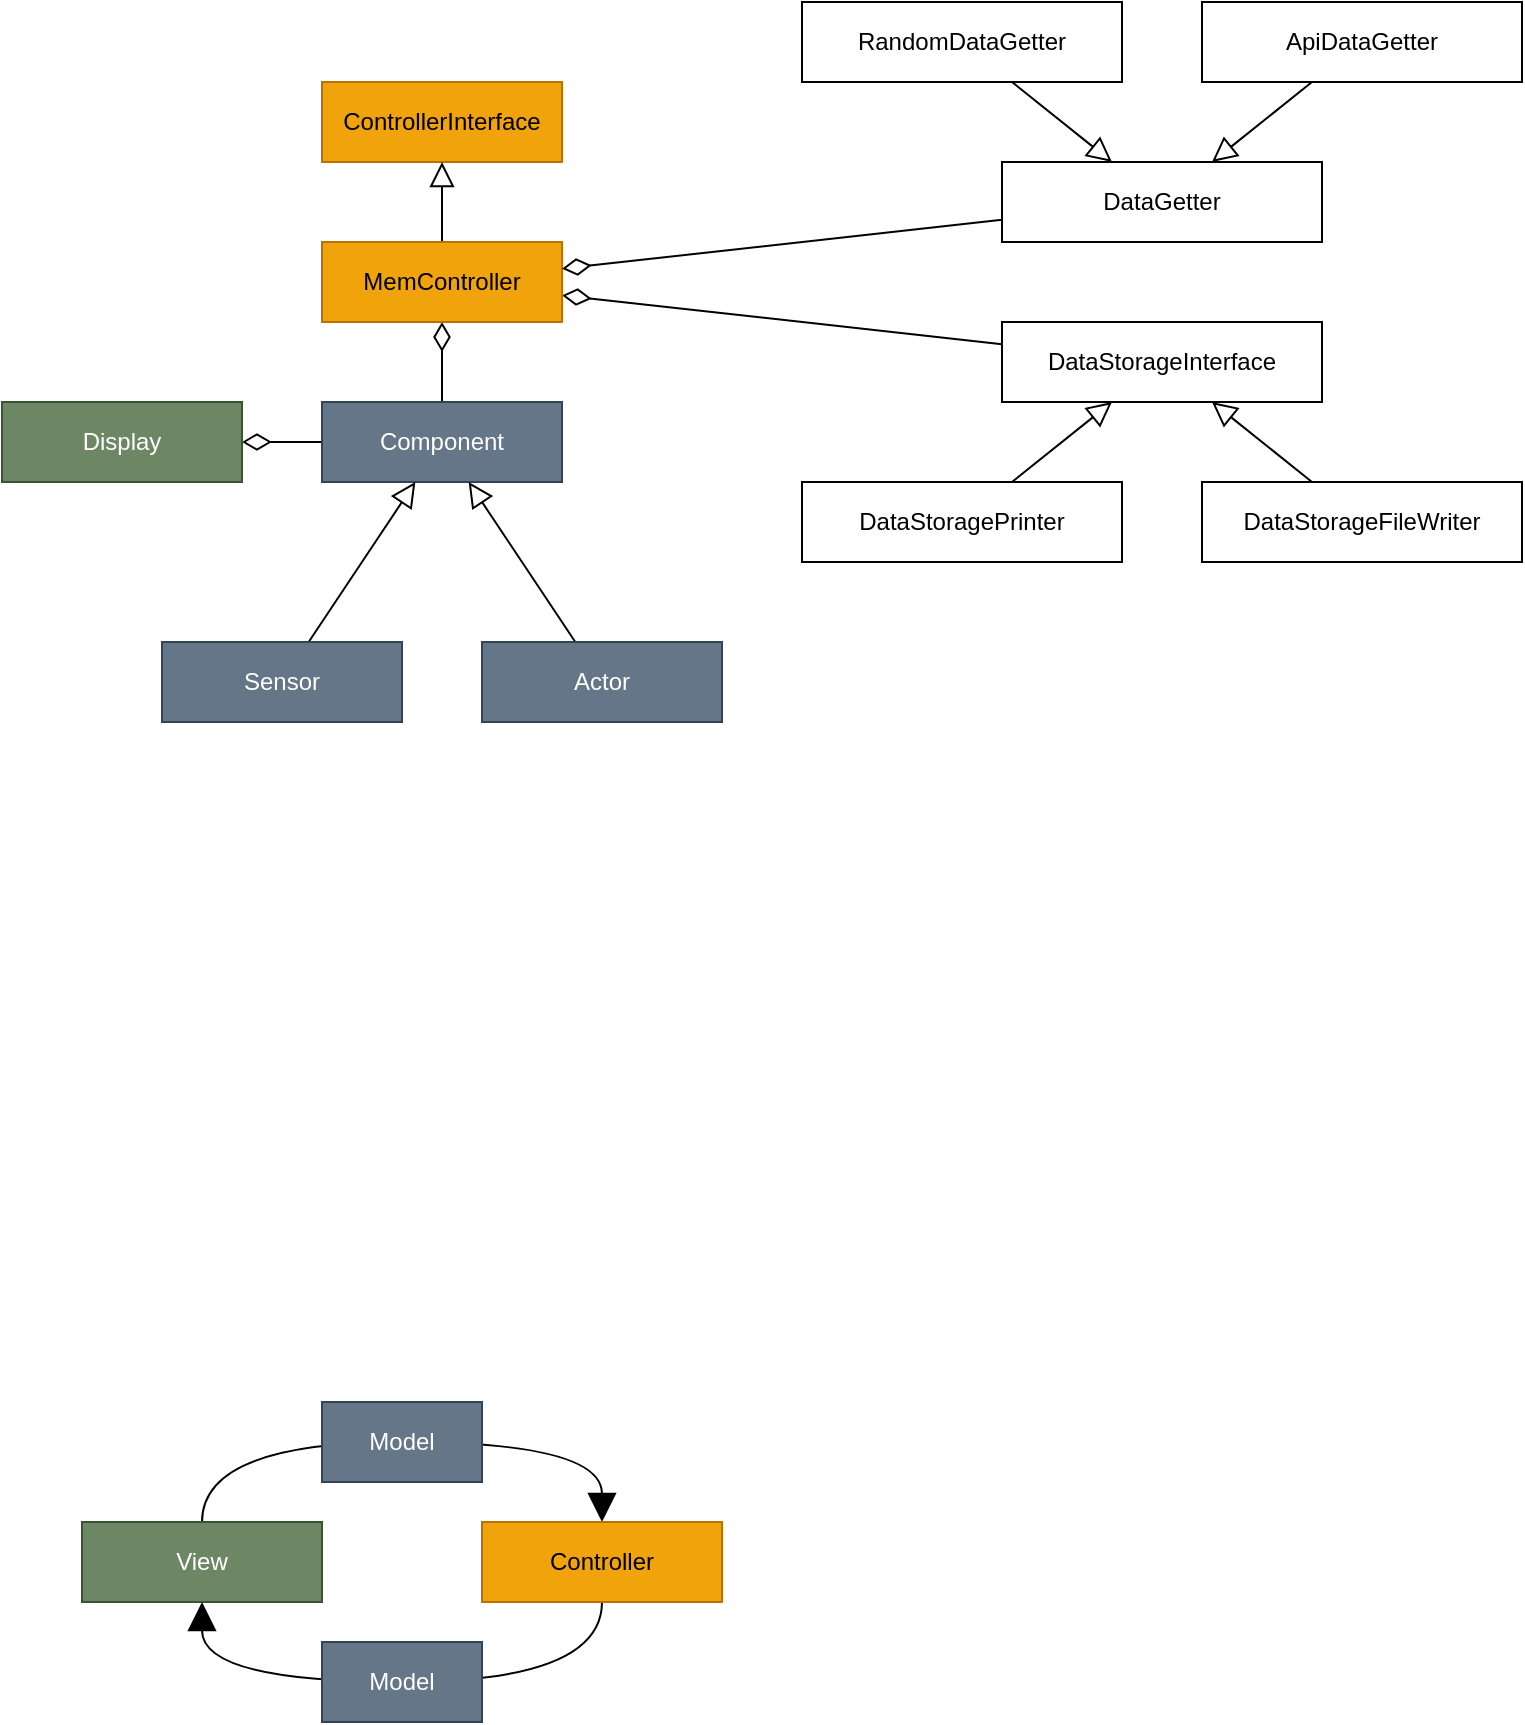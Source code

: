 <mxfile version="16.5.1" type="device"><diagram id="ZqqXaKSoQAQ4tyiVlNk6" name="Seite-1"><mxGraphModel dx="1422" dy="839" grid="1" gridSize="10" guides="1" tooltips="1" connect="1" arrows="1" fold="1" page="1" pageScale="1" pageWidth="827" pageHeight="583" math="0" shadow="0"><root><mxCell id="0"/><mxCell id="1" parent="0"/><mxCell id="LdYg5FuH5A2tPZMhcfDB-20" style="edgeStyle=none;rounded=0;orthogonalLoop=1;jettySize=auto;html=1;endArrow=diamondThin;endFill=0;endSize=12;" parent="1" source="LdYg5FuH5A2tPZMhcfDB-1" target="LdYg5FuH5A2tPZMhcfDB-9" edge="1"><mxGeometry relative="1" as="geometry"/></mxCell><mxCell id="LdYg5FuH5A2tPZMhcfDB-22" style="edgeStyle=none;rounded=0;orthogonalLoop=1;jettySize=auto;html=1;endArrow=diamondThin;endFill=0;startSize=10;endSize=12;strokeWidth=1;" parent="1" source="LdYg5FuH5A2tPZMhcfDB-1" target="LdYg5FuH5A2tPZMhcfDB-8" edge="1"><mxGeometry relative="1" as="geometry"/></mxCell><mxCell id="LdYg5FuH5A2tPZMhcfDB-1" value="Component" style="rounded=0;whiteSpace=wrap;html=1;fillColor=#647687;fontColor=#ffffff;strokeColor=#314354;" parent="1" vertex="1"><mxGeometry x="200" y="240" width="120" height="40" as="geometry"/></mxCell><mxCell id="LdYg5FuH5A2tPZMhcfDB-15" style="edgeStyle=none;rounded=0;orthogonalLoop=1;jettySize=auto;html=1;endArrow=block;endFill=0;endSize=10;" parent="1" source="LdYg5FuH5A2tPZMhcfDB-2" target="LdYg5FuH5A2tPZMhcfDB-1" edge="1"><mxGeometry relative="1" as="geometry"/></mxCell><mxCell id="LdYg5FuH5A2tPZMhcfDB-2" value="Sensor" style="rounded=0;whiteSpace=wrap;html=1;fillColor=#647687;fontColor=#ffffff;strokeColor=#314354;" parent="1" vertex="1"><mxGeometry x="120" y="360" width="120" height="40" as="geometry"/></mxCell><mxCell id="LdYg5FuH5A2tPZMhcfDB-16" style="edgeStyle=none;rounded=0;orthogonalLoop=1;jettySize=auto;html=1;endArrow=block;endFill=0;endSize=10;" parent="1" source="LdYg5FuH5A2tPZMhcfDB-3" target="LdYg5FuH5A2tPZMhcfDB-1" edge="1"><mxGeometry relative="1" as="geometry"/></mxCell><mxCell id="LdYg5FuH5A2tPZMhcfDB-3" value="Actor" style="rounded=0;whiteSpace=wrap;html=1;fillColor=#647687;fontColor=#ffffff;strokeColor=#314354;" parent="1" vertex="1"><mxGeometry x="280" y="360" width="120" height="40" as="geometry"/></mxCell><mxCell id="LdYg5FuH5A2tPZMhcfDB-23" style="edgeStyle=none;rounded=0;orthogonalLoop=1;jettySize=auto;html=1;endArrow=diamondThin;endFill=0;startSize=10;endSize=12;strokeWidth=1;" parent="1" source="LdYg5FuH5A2tPZMhcfDB-4" target="LdYg5FuH5A2tPZMhcfDB-9" edge="1"><mxGeometry relative="1" as="geometry"/></mxCell><mxCell id="LdYg5FuH5A2tPZMhcfDB-4" value="DataStorageInterface" style="rounded=0;whiteSpace=wrap;html=1;fillColor=none;" parent="1" vertex="1"><mxGeometry x="540" y="200" width="160" height="40" as="geometry"/></mxCell><mxCell id="LdYg5FuH5A2tPZMhcfDB-17" style="edgeStyle=none;rounded=0;orthogonalLoop=1;jettySize=auto;html=1;endArrow=block;endFill=0;endSize=10;" parent="1" source="LdYg5FuH5A2tPZMhcfDB-5" target="LdYg5FuH5A2tPZMhcfDB-4" edge="1"><mxGeometry relative="1" as="geometry"/></mxCell><mxCell id="LdYg5FuH5A2tPZMhcfDB-5" value="DataStoragePrinter" style="rounded=0;whiteSpace=wrap;html=1;fillColor=none;" parent="1" vertex="1"><mxGeometry x="440" y="280" width="160" height="40" as="geometry"/></mxCell><mxCell id="LdYg5FuH5A2tPZMhcfDB-18" style="edgeStyle=none;rounded=0;orthogonalLoop=1;jettySize=auto;html=1;endArrow=block;endFill=0;endSize=10;" parent="1" source="LdYg5FuH5A2tPZMhcfDB-6" target="LdYg5FuH5A2tPZMhcfDB-4" edge="1"><mxGeometry relative="1" as="geometry"/></mxCell><mxCell id="LdYg5FuH5A2tPZMhcfDB-6" value="DataStorageFileWriter" style="rounded=0;whiteSpace=wrap;html=1;fillColor=none;" parent="1" vertex="1"><mxGeometry x="640" y="280" width="160" height="40" as="geometry"/></mxCell><mxCell id="LdYg5FuH5A2tPZMhcfDB-7" value="ControllerInterface" style="rounded=0;whiteSpace=wrap;html=1;fillColor=#f0a30a;fontColor=#000000;strokeColor=#BD7000;" parent="1" vertex="1"><mxGeometry x="200" y="80" width="120" height="40" as="geometry"/></mxCell><mxCell id="LdYg5FuH5A2tPZMhcfDB-8" value="Display" style="rounded=0;whiteSpace=wrap;html=1;fillColor=#6d8764;fontColor=#ffffff;strokeColor=#3A5431;" parent="1" vertex="1"><mxGeometry x="40" y="240" width="120" height="40" as="geometry"/></mxCell><mxCell id="LdYg5FuH5A2tPZMhcfDB-19" style="edgeStyle=none;rounded=0;orthogonalLoop=1;jettySize=auto;html=1;endArrow=block;endFill=0;endSize=10;" parent="1" source="LdYg5FuH5A2tPZMhcfDB-9" target="LdYg5FuH5A2tPZMhcfDB-7" edge="1"><mxGeometry relative="1" as="geometry"/></mxCell><mxCell id="LdYg5FuH5A2tPZMhcfDB-9" value="MemController" style="rounded=0;whiteSpace=wrap;html=1;fillColor=#f0a30a;fontColor=#000000;strokeColor=#BD7000;" parent="1" vertex="1"><mxGeometry x="200" y="160" width="120" height="40" as="geometry"/></mxCell><mxCell id="LdYg5FuH5A2tPZMhcfDB-26" style="edgeStyle=orthogonalEdgeStyle;rounded=0;orthogonalLoop=1;jettySize=auto;html=1;endArrow=block;endFill=1;startSize=10;endSize=12;strokeWidth=1;curved=1;" parent="1" source="LdYg5FuH5A2tPZMhcfDB-10" target="LdYg5FuH5A2tPZMhcfDB-13" edge="1"><mxGeometry relative="1" as="geometry"><Array as="points"><mxPoint x="140" y="760"/><mxPoint x="340" y="760"/></Array></mxGeometry></mxCell><mxCell id="LdYg5FuH5A2tPZMhcfDB-10" value="View" style="rounded=0;whiteSpace=wrap;html=1;fillColor=#6d8764;strokeColor=#3A5431;fontColor=#ffffff;" parent="1" vertex="1"><mxGeometry x="80" y="800" width="120" height="40" as="geometry"/></mxCell><mxCell id="LdYg5FuH5A2tPZMhcfDB-27" style="edgeStyle=orthogonalEdgeStyle;curved=1;rounded=0;orthogonalLoop=1;jettySize=auto;html=1;entryX=0.5;entryY=1;entryDx=0;entryDy=0;endArrow=block;endFill=1;startSize=10;endSize=12;strokeWidth=1;" parent="1" source="LdYg5FuH5A2tPZMhcfDB-13" target="LdYg5FuH5A2tPZMhcfDB-10" edge="1"><mxGeometry relative="1" as="geometry"><Array as="points"><mxPoint x="340" y="880"/><mxPoint x="140" y="880"/></Array></mxGeometry></mxCell><mxCell id="LdYg5FuH5A2tPZMhcfDB-13" value="Controller" style="rounded=0;whiteSpace=wrap;html=1;fillColor=#f0a30a;fontColor=#000000;strokeColor=#BD7000;" parent="1" vertex="1"><mxGeometry x="280" y="800" width="120" height="40" as="geometry"/></mxCell><mxCell id="LdYg5FuH5A2tPZMhcfDB-24" value="Model" style="rounded=0;whiteSpace=wrap;html=1;fillColor=#647687;fontColor=#ffffff;strokeColor=#314354;" parent="1" vertex="1"><mxGeometry x="200" y="740" width="80" height="40" as="geometry"/></mxCell><mxCell id="LdYg5FuH5A2tPZMhcfDB-25" value="Model" style="rounded=0;whiteSpace=wrap;html=1;fillColor=#647687;fontColor=#ffffff;strokeColor=#314354;" parent="1" vertex="1"><mxGeometry x="200" y="860" width="80" height="40" as="geometry"/></mxCell><mxCell id="PEHJy12d-SmDDyCqqrM9-6" style="edgeStyle=none;rounded=0;orthogonalLoop=1;jettySize=auto;html=1;endArrow=diamondThin;endFill=0;endSize=12;" edge="1" parent="1" source="PEHJy12d-SmDDyCqqrM9-1" target="LdYg5FuH5A2tPZMhcfDB-9"><mxGeometry relative="1" as="geometry"/></mxCell><mxCell id="PEHJy12d-SmDDyCqqrM9-1" value="DataGetter" style="rounded=0;whiteSpace=wrap;html=1;fillColor=none;" vertex="1" parent="1"><mxGeometry x="540" y="120" width="160" height="40" as="geometry"/></mxCell><mxCell id="PEHJy12d-SmDDyCqqrM9-5" style="edgeStyle=none;rounded=0;orthogonalLoop=1;jettySize=auto;html=1;endArrow=block;endFill=0;endSize=10;" edge="1" parent="1" source="PEHJy12d-SmDDyCqqrM9-2" target="PEHJy12d-SmDDyCqqrM9-1"><mxGeometry relative="1" as="geometry"/></mxCell><mxCell id="PEHJy12d-SmDDyCqqrM9-2" value="RandomDataGetter" style="rounded=0;whiteSpace=wrap;html=1;fillColor=none;" vertex="1" parent="1"><mxGeometry x="440" y="40" width="160" height="40" as="geometry"/></mxCell><mxCell id="PEHJy12d-SmDDyCqqrM9-4" style="rounded=0;orthogonalLoop=1;jettySize=auto;html=1;endArrow=block;endFill=0;endSize=10;" edge="1" parent="1" source="PEHJy12d-SmDDyCqqrM9-3" target="PEHJy12d-SmDDyCqqrM9-1"><mxGeometry relative="1" as="geometry"/></mxCell><mxCell id="PEHJy12d-SmDDyCqqrM9-3" value="ApiDataGetter" style="rounded=0;whiteSpace=wrap;html=1;fillColor=none;" vertex="1" parent="1"><mxGeometry x="640" y="40" width="160" height="40" as="geometry"/></mxCell></root></mxGraphModel></diagram></mxfile>